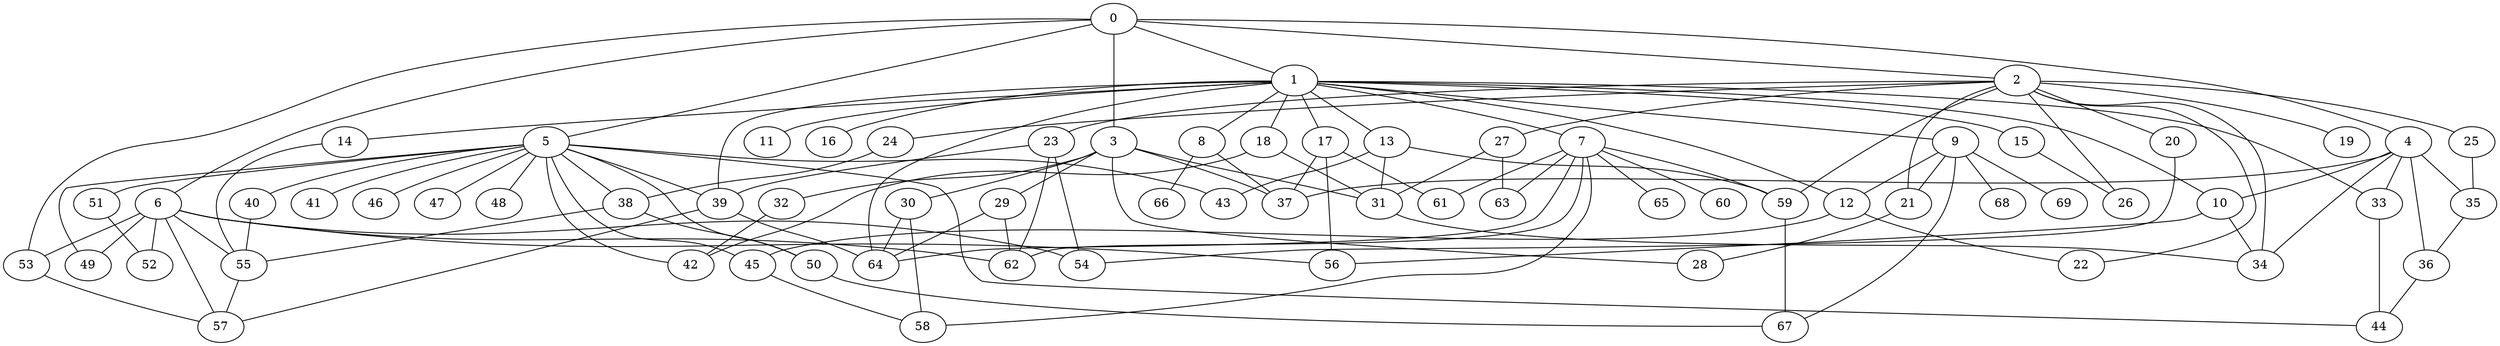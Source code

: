 
graph graphname {
    0 -- 1
0 -- 2
0 -- 3
0 -- 4
0 -- 5
0 -- 6
0 -- 53
1 -- 7
1 -- 8
1 -- 9
1 -- 10
1 -- 11
1 -- 12
1 -- 13
1 -- 14
1 -- 15
1 -- 16
1 -- 17
1 -- 18
1 -- 64
1 -- 33
1 -- 39
2 -- 19
2 -- 20
2 -- 21
2 -- 22
2 -- 23
2 -- 24
2 -- 25
2 -- 26
2 -- 27
2 -- 34
2 -- 59
3 -- 32
3 -- 28
3 -- 29
3 -- 30
3 -- 31
3 -- 37
4 -- 33
4 -- 34
4 -- 35
4 -- 36
4 -- 37
4 -- 10
5 -- 38
5 -- 39
5 -- 40
5 -- 41
5 -- 42
5 -- 43
5 -- 44
5 -- 45
5 -- 46
5 -- 47
5 -- 48
5 -- 49
5 -- 50
5 -- 51
6 -- 52
6 -- 53
6 -- 54
6 -- 55
6 -- 56
6 -- 57
6 -- 62
6 -- 49
7 -- 64
7 -- 65
7 -- 58
7 -- 59
7 -- 60
7 -- 61
7 -- 62
7 -- 63
8 -- 66
8 -- 37
9 -- 67
9 -- 68
9 -- 69
9 -- 21
9 -- 12
10 -- 34
10 -- 56
12 -- 22
12 -- 45
13 -- 59
13 -- 43
13 -- 31
14 -- 55
15 -- 26
17 -- 56
17 -- 37
17 -- 61
18 -- 42
18 -- 31
20 -- 54
21 -- 28
23 -- 54
23 -- 39
23 -- 62
24 -- 38
25 -- 35
27 -- 63
27 -- 31
29 -- 62
29 -- 64
30 -- 58
30 -- 64
31 -- 34
32 -- 42
33 -- 44
35 -- 36
36 -- 44
38 -- 50
38 -- 55
39 -- 64
39 -- 57
40 -- 55
45 -- 58
50 -- 67
51 -- 52
53 -- 57
55 -- 57
59 -- 67

}
